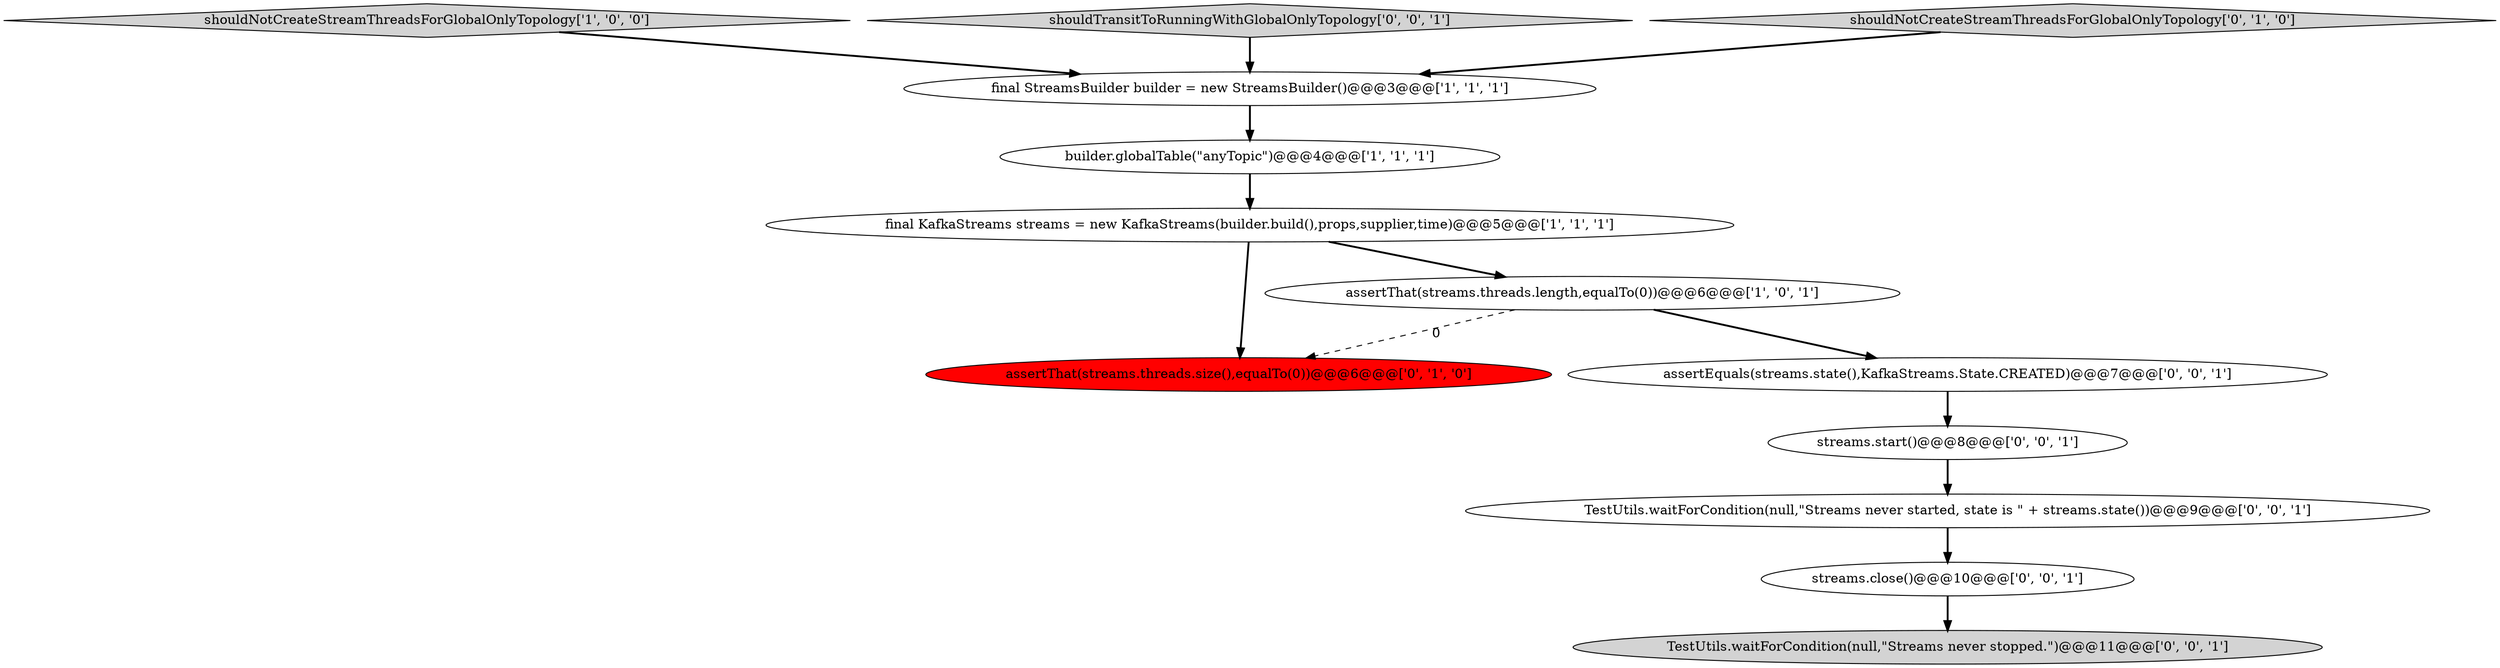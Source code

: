 digraph {
7 [style = filled, label = "streams.start()@@@8@@@['0', '0', '1']", fillcolor = white, shape = ellipse image = "AAA0AAABBB3BBB"];
3 [style = filled, label = "builder.globalTable(\"anyTopic\")@@@4@@@['1', '1', '1']", fillcolor = white, shape = ellipse image = "AAA0AAABBB1BBB"];
1 [style = filled, label = "final KafkaStreams streams = new KafkaStreams(builder.build(),props,supplier,time)@@@5@@@['1', '1', '1']", fillcolor = white, shape = ellipse image = "AAA0AAABBB1BBB"];
6 [style = filled, label = "assertThat(streams.threads.size(),equalTo(0))@@@6@@@['0', '1', '0']", fillcolor = red, shape = ellipse image = "AAA1AAABBB2BBB"];
0 [style = filled, label = "final StreamsBuilder builder = new StreamsBuilder()@@@3@@@['1', '1', '1']", fillcolor = white, shape = ellipse image = "AAA0AAABBB1BBB"];
4 [style = filled, label = "shouldNotCreateStreamThreadsForGlobalOnlyTopology['1', '0', '0']", fillcolor = lightgray, shape = diamond image = "AAA0AAABBB1BBB"];
8 [style = filled, label = "shouldTransitToRunningWithGlobalOnlyTopology['0', '0', '1']", fillcolor = lightgray, shape = diamond image = "AAA0AAABBB3BBB"];
9 [style = filled, label = "streams.close()@@@10@@@['0', '0', '1']", fillcolor = white, shape = ellipse image = "AAA0AAABBB3BBB"];
10 [style = filled, label = "assertEquals(streams.state(),KafkaStreams.State.CREATED)@@@7@@@['0', '0', '1']", fillcolor = white, shape = ellipse image = "AAA0AAABBB3BBB"];
11 [style = filled, label = "TestUtils.waitForCondition(null,\"Streams never started, state is \" + streams.state())@@@9@@@['0', '0', '1']", fillcolor = white, shape = ellipse image = "AAA0AAABBB3BBB"];
12 [style = filled, label = "TestUtils.waitForCondition(null,\"Streams never stopped.\")@@@11@@@['0', '0', '1']", fillcolor = lightgray, shape = ellipse image = "AAA0AAABBB3BBB"];
5 [style = filled, label = "shouldNotCreateStreamThreadsForGlobalOnlyTopology['0', '1', '0']", fillcolor = lightgray, shape = diamond image = "AAA0AAABBB2BBB"];
2 [style = filled, label = "assertThat(streams.threads.length,equalTo(0))@@@6@@@['1', '0', '1']", fillcolor = white, shape = ellipse image = "AAA0AAABBB1BBB"];
8->0 [style = bold, label=""];
0->3 [style = bold, label=""];
1->2 [style = bold, label=""];
1->6 [style = bold, label=""];
7->11 [style = bold, label=""];
9->12 [style = bold, label=""];
3->1 [style = bold, label=""];
5->0 [style = bold, label=""];
2->10 [style = bold, label=""];
11->9 [style = bold, label=""];
10->7 [style = bold, label=""];
4->0 [style = bold, label=""];
2->6 [style = dashed, label="0"];
}
